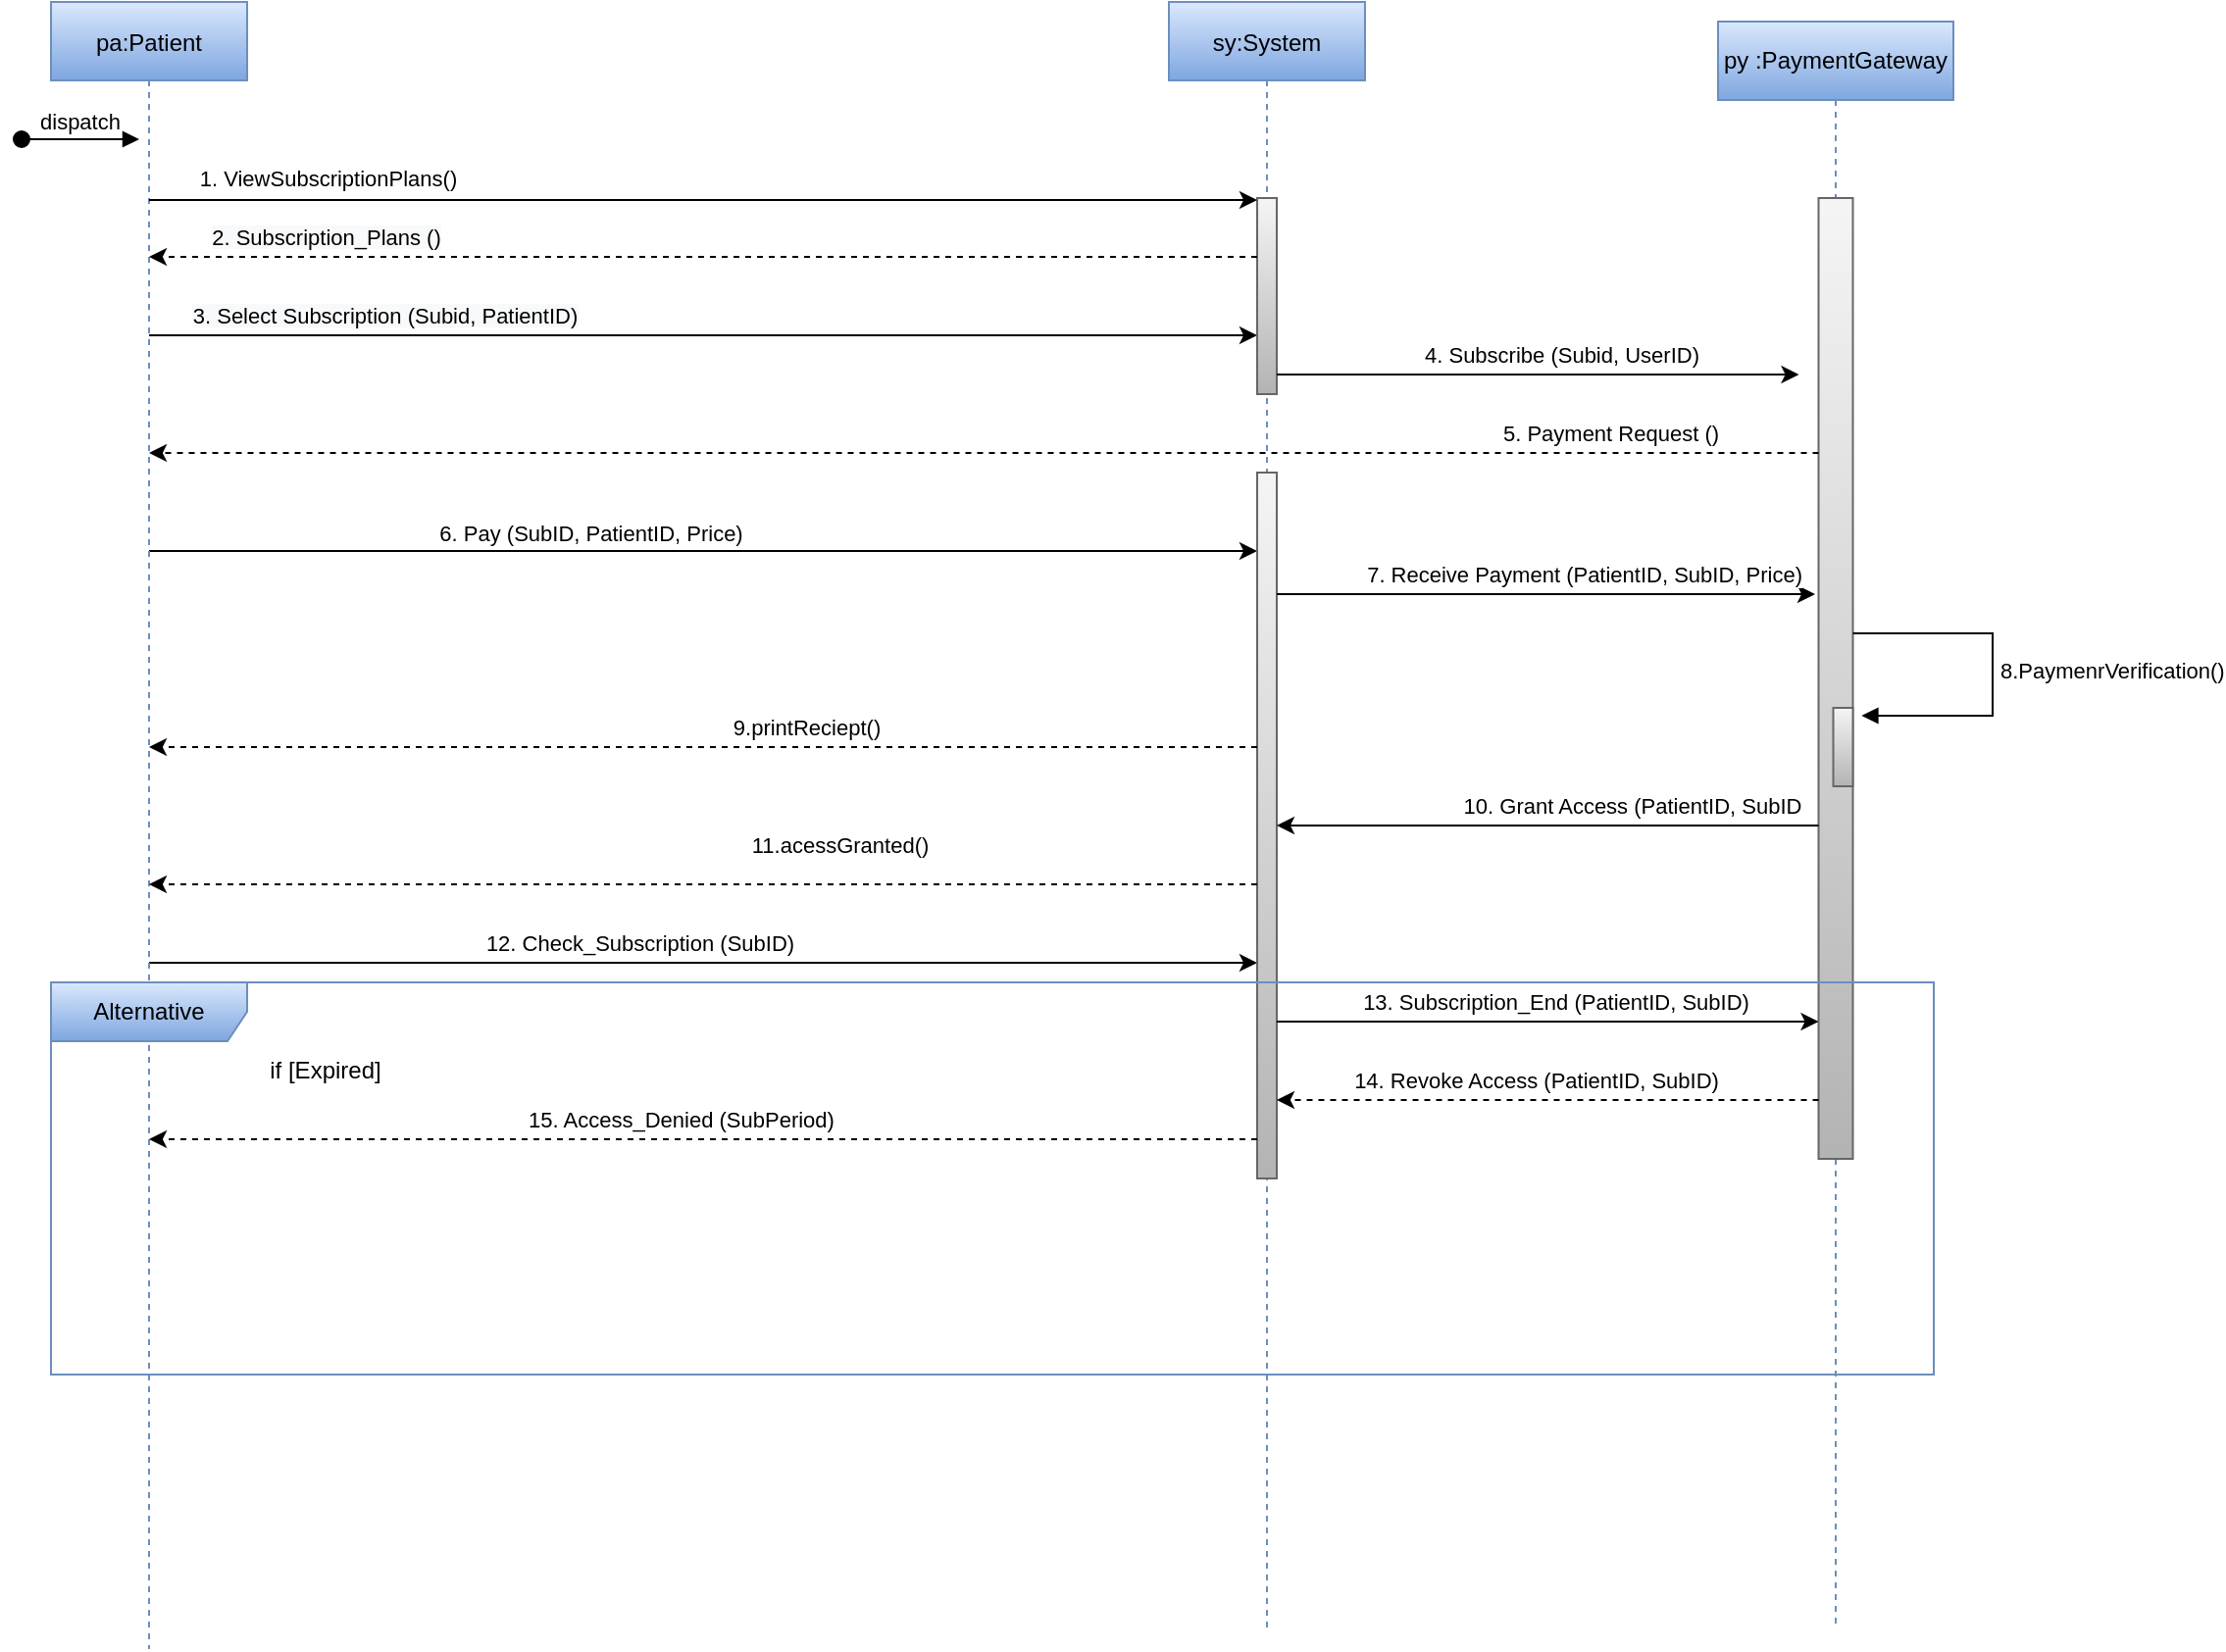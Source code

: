 <mxfile version="20.6.2" type="device"><diagram id="kgpKYQtTHZ0yAKxKKP6v" name="Page-1"><mxGraphModel dx="1006" dy="709" grid="1" gridSize="10" guides="1" tooltips="1" connect="1" arrows="1" fold="1" page="1" pageScale="1" pageWidth="850" pageHeight="1100" math="0" shadow="0"><root><mxCell id="0"/><mxCell id="1" parent="0"/><mxCell id="qB1glIPISHJ9SAUvLvKr-4" style="edgeStyle=orthogonalEdgeStyle;rounded=0;orthogonalLoop=1;jettySize=auto;html=1;endArrow=classic;endFill=1;" parent="1" source="QzdvPK7lxUlpOkm8Amuc-12" target="QzdvPK7lxUlpOkm8Amuc-15" edge="1"><mxGeometry relative="1" as="geometry"><mxPoint x="129.5" y="244" as="sourcePoint"/><mxPoint x="405" y="244" as="targetPoint"/><Array as="points"><mxPoint x="270" y="250"/><mxPoint x="270" y="250"/></Array></mxGeometry></mxCell><mxCell id="qB1glIPISHJ9SAUvLvKr-5" value="&lt;span style=&quot;background-color: rgb(248, 249, 250);&quot;&gt;3. Select Subscription (Subid, PatientID)&lt;br&gt;&lt;/span&gt;" style="edgeLabel;html=1;align=center;verticalAlign=middle;resizable=0;points=[];" parent="qB1glIPISHJ9SAUvLvKr-4" vertex="1" connectable="0"><mxGeometry x="0.268" y="-4" relative="1" as="geometry"><mxPoint x="-238" y="-14" as="offset"/></mxGeometry></mxCell><mxCell id="qB1glIPISHJ9SAUvLvKr-12" style="edgeStyle=orthogonalEdgeStyle;rounded=0;orthogonalLoop=1;jettySize=auto;html=1;endArrow=classic;endFill=1;" parent="1" source="QzdvPK7lxUlpOkm8Amuc-12" target="qB1glIPISHJ9SAUvLvKr-14" edge="1"><mxGeometry relative="1" as="geometry"><mxPoint x="129.5" y="360" as="sourcePoint"/><mxPoint x="405" y="360" as="targetPoint"/><Array as="points"><mxPoint x="480" y="360"/><mxPoint x="480" y="360"/></Array></mxGeometry></mxCell><mxCell id="qB1glIPISHJ9SAUvLvKr-13" value="&lt;div&gt;6. Pay (SubID, PatientID, Price)&lt;br&gt;&lt;/div&gt;" style="edgeLabel;html=1;align=center;verticalAlign=middle;resizable=0;points=[];" parent="qB1glIPISHJ9SAUvLvKr-12" vertex="1" connectable="0"><mxGeometry x="-0.353" y="4" relative="1" as="geometry"><mxPoint x="42" y="-5" as="offset"/></mxGeometry></mxCell><mxCell id="qB1glIPISHJ9SAUvLvKr-31" style="edgeStyle=orthogonalEdgeStyle;rounded=0;orthogonalLoop=1;jettySize=auto;html=1;endArrow=classic;endFill=1;" parent="1" source="QzdvPK7lxUlpOkm8Amuc-12" target="qB1glIPISHJ9SAUvLvKr-14" edge="1"><mxGeometry relative="1" as="geometry"><Array as="points"><mxPoint x="300" y="570"/><mxPoint x="300" y="570"/></Array></mxGeometry></mxCell><mxCell id="qB1glIPISHJ9SAUvLvKr-32" value="12. Check_Subscription (SubID)" style="edgeLabel;html=1;align=center;verticalAlign=middle;resizable=0;points=[];" parent="qB1glIPISHJ9SAUvLvKr-31" vertex="1" connectable="0"><mxGeometry x="-0.236" y="2" relative="1" as="geometry"><mxPoint x="34" y="-8" as="offset"/></mxGeometry></mxCell><mxCell id="QzdvPK7lxUlpOkm8Amuc-12" value="pa:Patient" style="shape=umlLifeline;perimeter=lifelinePerimeter;container=1;collapsible=0;recursiveResize=0;rounded=0;shadow=0;strokeWidth=1;fillColor=#dae8fc;gradientColor=#7ea6e0;strokeColor=#6c8ebf;" parent="1" vertex="1"><mxGeometry x="80" y="80" width="100" height="840" as="geometry"/></mxCell><mxCell id="QzdvPK7lxUlpOkm8Amuc-13" value="dispatch" style="verticalAlign=bottom;startArrow=oval;endArrow=block;startSize=8;shadow=0;strokeWidth=1;" parent="QzdvPK7lxUlpOkm8Amuc-12" edge="1"><mxGeometry relative="1" as="geometry"><mxPoint x="-15" y="70" as="sourcePoint"/><mxPoint x="45" y="70" as="targetPoint"/></mxGeometry></mxCell><mxCell id="QzdvPK7lxUlpOkm8Amuc-14" value="sy:System" style="shape=umlLifeline;perimeter=lifelinePerimeter;container=1;collapsible=0;recursiveResize=0;rounded=0;shadow=0;strokeWidth=1;fillColor=#dae8fc;gradientColor=#7ea6e0;strokeColor=#6c8ebf;" parent="1" vertex="1"><mxGeometry x="650" y="80" width="100" height="830" as="geometry"/></mxCell><mxCell id="QzdvPK7lxUlpOkm8Amuc-15" value="" style="points=[];perimeter=orthogonalPerimeter;rounded=0;shadow=0;strokeWidth=1;fillColor=#f5f5f5;gradientColor=#b3b3b3;strokeColor=#666666;" parent="QzdvPK7lxUlpOkm8Amuc-14" vertex="1"><mxGeometry x="45" y="100" width="10" height="100" as="geometry"/></mxCell><mxCell id="qB1glIPISHJ9SAUvLvKr-14" value="" style="html=1;points=[];perimeter=orthogonalPerimeter;fillColor=#f5f5f5;gradientColor=#b3b3b3;strokeColor=#666666;" parent="QzdvPK7lxUlpOkm8Amuc-14" vertex="1"><mxGeometry x="45" y="240" width="10" height="360" as="geometry"/></mxCell><mxCell id="QzdvPK7lxUlpOkm8Amuc-16" value="py :PaymentGateway" style="shape=umlLifeline;perimeter=lifelinePerimeter;whiteSpace=wrap;html=1;container=1;collapsible=0;recursiveResize=0;outlineConnect=0;fillColor=#dae8fc;gradientColor=#7ea6e0;strokeColor=#6c8ebf;" parent="1" vertex="1"><mxGeometry x="930" y="90" width="120" height="820" as="geometry"/></mxCell><mxCell id="qB1glIPISHJ9SAUvLvKr-7" value="" style="html=1;points=[];perimeter=orthogonalPerimeter;fillColor=#f5f5f5;gradientColor=#b3b3b3;strokeColor=#666666;" parent="QzdvPK7lxUlpOkm8Amuc-16" vertex="1"><mxGeometry x="51.25" y="90" width="17.5" height="490" as="geometry"/></mxCell><mxCell id="qB1glIPISHJ9SAUvLvKr-21" value="" style="html=1;points=[];perimeter=orthogonalPerimeter;fillColor=#f5f5f5;gradientColor=#b3b3b3;strokeColor=#666666;" parent="QzdvPK7lxUlpOkm8Amuc-16" vertex="1"><mxGeometry x="58.75" y="350" width="10" height="40" as="geometry"/></mxCell><mxCell id="qB1glIPISHJ9SAUvLvKr-22" value="8.PaymenrVerification()" style="edgeStyle=orthogonalEdgeStyle;html=1;align=left;spacingLeft=2;endArrow=block;rounded=0;entryX=1.44;entryY=0.11;entryDx=0;entryDy=0;entryPerimeter=0;" parent="QzdvPK7lxUlpOkm8Amuc-16" source="qB1glIPISHJ9SAUvLvKr-7" target="qB1glIPISHJ9SAUvLvKr-21" edge="1"><mxGeometry relative="1" as="geometry"><mxPoint x="55" y="312" as="sourcePoint"/><Array as="points"><mxPoint x="140" y="312"/><mxPoint x="140" y="354"/><mxPoint x="73" y="354"/></Array><mxPoint x="60" y="352" as="targetPoint"/></mxGeometry></mxCell><mxCell id="QzdvPK7lxUlpOkm8Amuc-22" value="&lt;div&gt;1. ViewSubscriptionPlans()&lt;/div&gt;" style="endArrow=classic;html=1;rounded=0;labelBackgroundColor=none;endFill=1;" parent="1" source="QzdvPK7lxUlpOkm8Amuc-12" target="QzdvPK7lxUlpOkm8Amuc-15" edge="1"><mxGeometry x="-0.68" y="11" width="50" height="50" relative="1" as="geometry"><mxPoint x="129.5" y="181" as="sourcePoint"/><mxPoint x="405" y="181" as="targetPoint"/><Array as="points"><mxPoint x="230" y="181"/><mxPoint x="300" y="181"/></Array><mxPoint as="offset"/></mxGeometry></mxCell><mxCell id="qB1glIPISHJ9SAUvLvKr-2" style="edgeStyle=orthogonalEdgeStyle;rounded=0;orthogonalLoop=1;jettySize=auto;html=1;endArrow=classic;endFill=1;dashed=1;" parent="1" source="QzdvPK7lxUlpOkm8Amuc-15" target="QzdvPK7lxUlpOkm8Amuc-12" edge="1"><mxGeometry relative="1" as="geometry"><mxPoint x="405" y="214" as="sourcePoint"/><mxPoint x="220" y="210" as="targetPoint"/><Array as="points"><mxPoint x="360" y="210"/><mxPoint x="360" y="210"/></Array></mxGeometry></mxCell><mxCell id="qB1glIPISHJ9SAUvLvKr-3" value="&lt;span style=&quot;background-color: rgb(248, 249, 250);&quot;&gt;2. Subscription_Plans ()&lt;/span&gt;" style="edgeLabel;html=1;align=center;verticalAlign=middle;resizable=0;points=[];" parent="qB1glIPISHJ9SAUvLvKr-2" vertex="1" connectable="0"><mxGeometry x="-0.246" y="1" relative="1" as="geometry"><mxPoint x="-262" y="-11" as="offset"/></mxGeometry></mxCell><mxCell id="qB1glIPISHJ9SAUvLvKr-8" style="edgeStyle=orthogonalEdgeStyle;rounded=0;orthogonalLoop=1;jettySize=auto;html=1;endArrow=classic;endFill=1;" parent="1" edge="1"><mxGeometry relative="1" as="geometry"><mxPoint x="705" y="270" as="sourcePoint"/><mxPoint x="971.25" y="270" as="targetPoint"/><Array as="points"><mxPoint x="920" y="270"/><mxPoint x="920" y="270"/></Array></mxGeometry></mxCell><mxCell id="qB1glIPISHJ9SAUvLvKr-9" value="4. Subscribe (Subid, UserID)" style="edgeLabel;html=1;align=center;verticalAlign=middle;resizable=0;points=[];" parent="qB1glIPISHJ9SAUvLvKr-8" vertex="1" connectable="0"><mxGeometry x="0.142" y="-1" relative="1" as="geometry"><mxPoint x="-7" y="-11" as="offset"/></mxGeometry></mxCell><mxCell id="qB1glIPISHJ9SAUvLvKr-10" style="edgeStyle=orthogonalEdgeStyle;rounded=0;orthogonalLoop=1;jettySize=auto;html=1;endArrow=classic;endFill=1;dashed=1;" parent="1" source="qB1glIPISHJ9SAUvLvKr-7" target="QzdvPK7lxUlpOkm8Amuc-12" edge="1"><mxGeometry relative="1" as="geometry"><Array as="points"><mxPoint x="300" y="310"/><mxPoint x="300" y="310"/></Array></mxGeometry></mxCell><mxCell id="qB1glIPISHJ9SAUvLvKr-11" value="&lt;div&gt;5. Payment Request ()&lt;/div&gt;" style="edgeLabel;html=1;align=center;verticalAlign=middle;resizable=0;points=[];" parent="qB1glIPISHJ9SAUvLvKr-10" vertex="1" connectable="0"><mxGeometry x="0.195" y="3" relative="1" as="geometry"><mxPoint x="402" y="-13" as="offset"/></mxGeometry></mxCell><mxCell id="qB1glIPISHJ9SAUvLvKr-15" style="edgeStyle=orthogonalEdgeStyle;rounded=0;orthogonalLoop=1;jettySize=auto;html=1;endArrow=classic;endFill=1;" parent="1" edge="1"><mxGeometry relative="1" as="geometry"><mxPoint x="705" y="382" as="sourcePoint"/><mxPoint x="979.5" y="382" as="targetPoint"/><Array as="points"><mxPoint x="910" y="382"/><mxPoint x="910" y="382"/></Array></mxGeometry></mxCell><mxCell id="qB1glIPISHJ9SAUvLvKr-16" value="&amp;nbsp;7. Receive Payment (PatientID, SubID, Price)" style="edgeLabel;html=1;align=center;verticalAlign=middle;resizable=0;points=[];" parent="qB1glIPISHJ9SAUvLvKr-15" vertex="1" connectable="0"><mxGeometry x="-0.31" y="2" relative="1" as="geometry"><mxPoint x="60" y="-8" as="offset"/></mxGeometry></mxCell><mxCell id="qB1glIPISHJ9SAUvLvKr-23" style="edgeStyle=orthogonalEdgeStyle;rounded=0;orthogonalLoop=1;jettySize=auto;html=1;endArrow=classic;endFill=1;" parent="1" source="qB1glIPISHJ9SAUvLvKr-7" target="qB1glIPISHJ9SAUvLvKr-14" edge="1"><mxGeometry relative="1" as="geometry"><Array as="points"><mxPoint x="960" y="500"/><mxPoint x="960" y="500"/></Array></mxGeometry></mxCell><mxCell id="qB1glIPISHJ9SAUvLvKr-24" value="&lt;div&gt;10. Grant Access (PatientID, SubID&lt;/div&gt;" style="edgeLabel;html=1;align=center;verticalAlign=middle;resizable=0;points=[];" parent="qB1glIPISHJ9SAUvLvKr-23" vertex="1" connectable="0"><mxGeometry x="-0.164" y="4" relative="1" as="geometry"><mxPoint x="20" y="-14" as="offset"/></mxGeometry></mxCell><mxCell id="qB1glIPISHJ9SAUvLvKr-27" style="edgeStyle=orthogonalEdgeStyle;rounded=0;orthogonalLoop=1;jettySize=auto;html=1;endArrow=classic;endFill=1;dashed=1;" parent="1" source="qB1glIPISHJ9SAUvLvKr-14" target="QzdvPK7lxUlpOkm8Amuc-12" edge="1"><mxGeometry relative="1" as="geometry"><Array as="points"><mxPoint x="320" y="460"/><mxPoint x="320" y="460"/></Array></mxGeometry></mxCell><mxCell id="qB1glIPISHJ9SAUvLvKr-28" value="9.printReciept()" style="edgeLabel;html=1;align=center;verticalAlign=middle;resizable=0;points=[];" parent="qB1glIPISHJ9SAUvLvKr-27" vertex="1" connectable="0"><mxGeometry x="-0.342" y="5" relative="1" as="geometry"><mxPoint x="-44" y="-15" as="offset"/></mxGeometry></mxCell><mxCell id="qB1glIPISHJ9SAUvLvKr-29" style="edgeStyle=orthogonalEdgeStyle;rounded=0;orthogonalLoop=1;jettySize=auto;html=1;dashed=1;endArrow=classic;endFill=1;" parent="1" source="qB1glIPISHJ9SAUvLvKr-14" target="QzdvPK7lxUlpOkm8Amuc-12" edge="1"><mxGeometry relative="1" as="geometry"><Array as="points"><mxPoint x="230" y="530"/><mxPoint x="230" y="530"/></Array></mxGeometry></mxCell><mxCell id="qB1glIPISHJ9SAUvLvKr-30" value="11.acessGranted()" style="edgeLabel;html=1;align=center;verticalAlign=middle;resizable=0;points=[];" parent="qB1glIPISHJ9SAUvLvKr-29" vertex="1" connectable="0"><mxGeometry x="-0.386" y="3" relative="1" as="geometry"><mxPoint x="-40" y="-23" as="offset"/></mxGeometry></mxCell><mxCell id="qB1glIPISHJ9SAUvLvKr-35" value="Alternative" style="shape=umlFrame;whiteSpace=wrap;html=1;width=100;height=30;fillColor=#dae8fc;gradientColor=#7ea6e0;strokeColor=#6c8ebf;" parent="1" vertex="1"><mxGeometry x="80" y="580" width="960" height="200" as="geometry"/></mxCell><mxCell id="qB1glIPISHJ9SAUvLvKr-36" style="edgeStyle=orthogonalEdgeStyle;rounded=0;orthogonalLoop=1;jettySize=auto;html=1;endArrow=classic;endFill=1;" parent="1" source="qB1glIPISHJ9SAUvLvKr-14" target="qB1glIPISHJ9SAUvLvKr-7" edge="1"><mxGeometry relative="1" as="geometry"><Array as="points"><mxPoint x="880" y="600"/><mxPoint x="880" y="600"/></Array></mxGeometry></mxCell><mxCell id="qB1glIPISHJ9SAUvLvKr-37" value="&lt;div&gt;13. Subscription_End (PatientID, SubID)&lt;br&gt;&lt;/div&gt;" style="edgeLabel;html=1;align=center;verticalAlign=middle;resizable=0;points=[];" parent="qB1glIPISHJ9SAUvLvKr-36" vertex="1" connectable="0"><mxGeometry x="0.279" y="-1" relative="1" as="geometry"><mxPoint x="-35" y="-11" as="offset"/></mxGeometry></mxCell><mxCell id="qB1glIPISHJ9SAUvLvKr-38" style="edgeStyle=orthogonalEdgeStyle;rounded=0;orthogonalLoop=1;jettySize=auto;html=1;endArrow=classic;endFill=1;dashed=1;" parent="1" source="qB1glIPISHJ9SAUvLvKr-7" target="qB1glIPISHJ9SAUvLvKr-14" edge="1"><mxGeometry relative="1" as="geometry"><Array as="points"><mxPoint x="910" y="640"/><mxPoint x="910" y="640"/></Array></mxGeometry></mxCell><mxCell id="qB1glIPISHJ9SAUvLvKr-39" value="&lt;div&gt;14. Revoke Access (PatientID, SubID)&lt;/div&gt;" style="edgeLabel;html=1;align=center;verticalAlign=middle;resizable=0;points=[];" parent="qB1glIPISHJ9SAUvLvKr-38" vertex="1" connectable="0"><mxGeometry x="-0.316" y="4" relative="1" as="geometry"><mxPoint x="-50" y="-14" as="offset"/></mxGeometry></mxCell><mxCell id="qB1glIPISHJ9SAUvLvKr-40" style="edgeStyle=orthogonalEdgeStyle;rounded=0;orthogonalLoop=1;jettySize=auto;html=1;dashed=1;endArrow=classic;endFill=1;" parent="1" source="qB1glIPISHJ9SAUvLvKr-14" target="QzdvPK7lxUlpOkm8Amuc-12" edge="1"><mxGeometry relative="1" as="geometry"><Array as="points"><mxPoint x="400" y="660"/><mxPoint x="400" y="660"/></Array></mxGeometry></mxCell><mxCell id="qB1glIPISHJ9SAUvLvKr-41" value="15. Access_Denied (SubPeriod)" style="edgeLabel;html=1;align=center;verticalAlign=middle;resizable=0;points=[];" parent="qB1glIPISHJ9SAUvLvKr-40" vertex="1" connectable="0"><mxGeometry x="-0.159" y="-3" relative="1" as="geometry"><mxPoint x="-57" y="-7" as="offset"/></mxGeometry></mxCell><mxCell id="zqurJ4nXfQ1ZWZSZJryH-1" value="if [Expired]" style="text;html=1;strokeColor=none;fillColor=none;align=center;verticalAlign=middle;whiteSpace=wrap;rounded=0;" vertex="1" parent="1"><mxGeometry x="190" y="610" width="60" height="30" as="geometry"/></mxCell></root></mxGraphModel></diagram></mxfile>